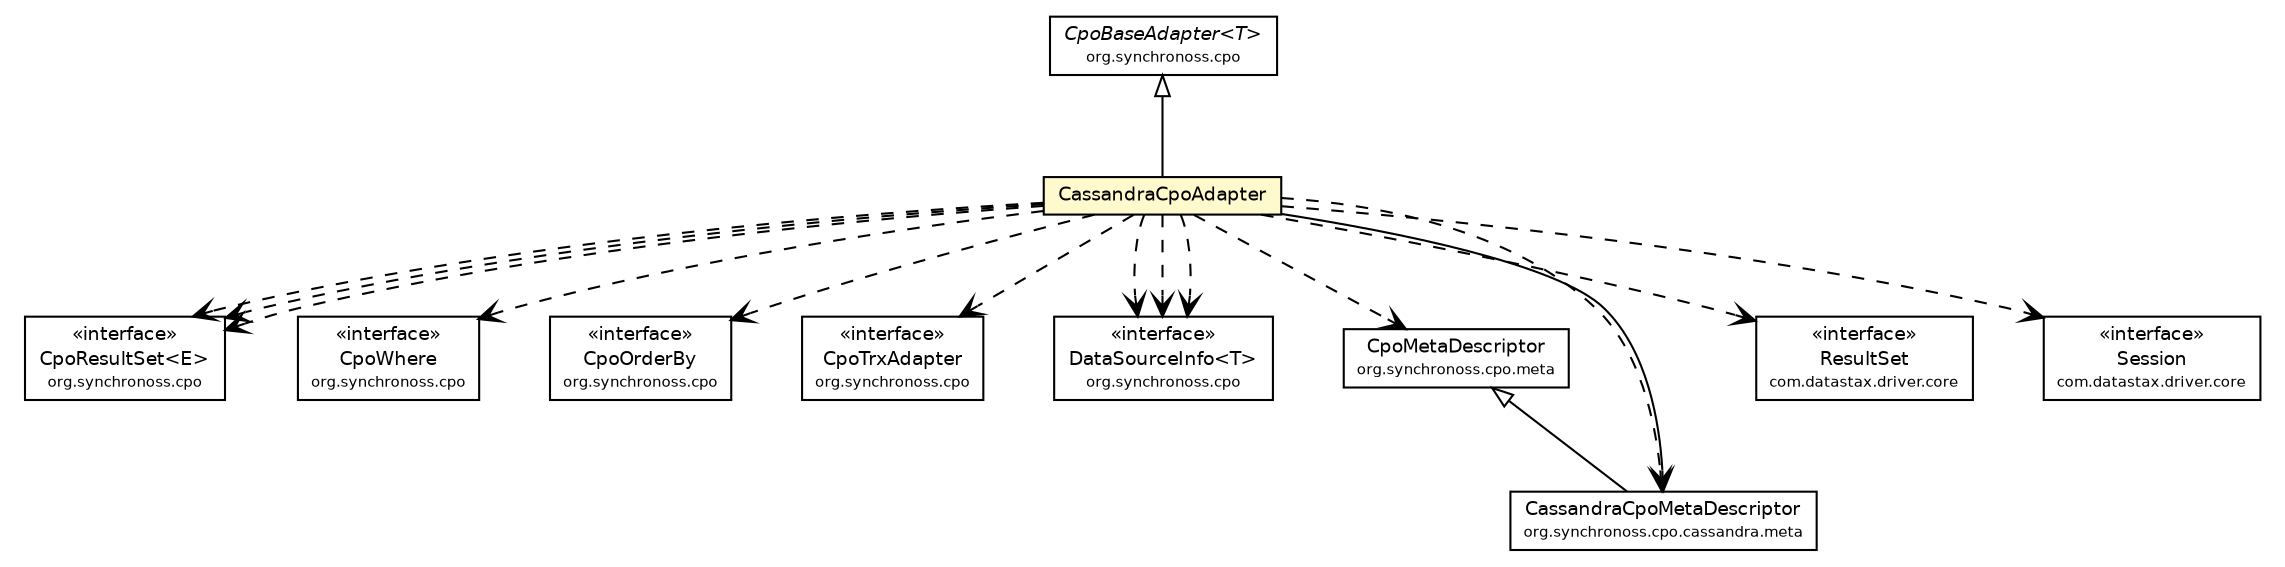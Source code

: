#!/usr/local/bin/dot
#
# Class diagram 
# Generated by UmlGraph version 4.6 (http://www.spinellis.gr/sw/umlgraph)
#

digraph G {
	edge [fontname="Helvetica",fontsize=10,labelfontname="Helvetica",labelfontsize=10];
	node [fontname="Helvetica",fontsize=10,shape=plaintext];
	// org.synchronoss.cpo.CpoResultSet<E>
	c44149 [label=<<table border="0" cellborder="1" cellspacing="0" cellpadding="2" port="p" href="../CpoResultSet.html">
		<tr><td><table border="0" cellspacing="0" cellpadding="1">
			<tr><td> &laquo;interface&raquo; </td></tr>
			<tr><td> CpoResultSet&lt;E&gt; </td></tr>
			<tr><td><font point-size="7.0"> org.synchronoss.cpo </font></td></tr>
		</table></td></tr>
		</table>>, fontname="Helvetica", fontcolor="black", fontsize=9.0];
	// org.synchronoss.cpo.CpoWhere
	c44150 [label=<<table border="0" cellborder="1" cellspacing="0" cellpadding="2" port="p" href="../CpoWhere.html">
		<tr><td><table border="0" cellspacing="0" cellpadding="1">
			<tr><td> &laquo;interface&raquo; </td></tr>
			<tr><td> CpoWhere </td></tr>
			<tr><td><font point-size="7.0"> org.synchronoss.cpo </font></td></tr>
		</table></td></tr>
		</table>>, fontname="Helvetica", fontcolor="black", fontsize=9.0];
	// org.synchronoss.cpo.CpoOrderBy
	c44155 [label=<<table border="0" cellborder="1" cellspacing="0" cellpadding="2" port="p" href="../CpoOrderBy.html">
		<tr><td><table border="0" cellspacing="0" cellpadding="1">
			<tr><td> &laquo;interface&raquo; </td></tr>
			<tr><td> CpoOrderBy </td></tr>
			<tr><td><font point-size="7.0"> org.synchronoss.cpo </font></td></tr>
		</table></td></tr>
		</table>>, fontname="Helvetica", fontcolor="black", fontsize=9.0];
	// org.synchronoss.cpo.CpoTrxAdapter
	c44161 [label=<<table border="0" cellborder="1" cellspacing="0" cellpadding="2" port="p" href="../CpoTrxAdapter.html">
		<tr><td><table border="0" cellspacing="0" cellpadding="1">
			<tr><td> &laquo;interface&raquo; </td></tr>
			<tr><td> CpoTrxAdapter </td></tr>
			<tr><td><font point-size="7.0"> org.synchronoss.cpo </font></td></tr>
		</table></td></tr>
		</table>>, fontname="Helvetica", fontcolor="black", fontsize=9.0];
	// org.synchronoss.cpo.DataSourceInfo<T>
	c44162 [label=<<table border="0" cellborder="1" cellspacing="0" cellpadding="2" port="p" href="../DataSourceInfo.html">
		<tr><td><table border="0" cellspacing="0" cellpadding="1">
			<tr><td> &laquo;interface&raquo; </td></tr>
			<tr><td> DataSourceInfo&lt;T&gt; </td></tr>
			<tr><td><font point-size="7.0"> org.synchronoss.cpo </font></td></tr>
		</table></td></tr>
		</table>>, fontname="Helvetica", fontcolor="black", fontsize=9.0];
	// org.synchronoss.cpo.CpoBaseAdapter<T>
	c44172 [label=<<table border="0" cellborder="1" cellspacing="0" cellpadding="2" port="p" href="../CpoBaseAdapter.html">
		<tr><td><table border="0" cellspacing="0" cellpadding="1">
			<tr><td><font face="Helvetica-Oblique"> CpoBaseAdapter&lt;T&gt; </font></td></tr>
			<tr><td><font point-size="7.0"> org.synchronoss.cpo </font></td></tr>
		</table></td></tr>
		</table>>, fontname="Helvetica", fontcolor="black", fontsize=9.0];
	// org.synchronoss.cpo.meta.CpoMetaDescriptor
	c44188 [label=<<table border="0" cellborder="1" cellspacing="0" cellpadding="2" port="p" href="../meta/CpoMetaDescriptor.html">
		<tr><td><table border="0" cellspacing="0" cellpadding="1">
			<tr><td> CpoMetaDescriptor </td></tr>
			<tr><td><font point-size="7.0"> org.synchronoss.cpo.meta </font></td></tr>
		</table></td></tr>
		</table>>, fontname="Helvetica", fontcolor="black", fontsize=9.0];
	// org.synchronoss.cpo.cassandra.CassandraCpoAdapter
	c44315 [label=<<table border="0" cellborder="1" cellspacing="0" cellpadding="2" port="p" bgcolor="lemonChiffon" href="./CassandraCpoAdapter.html">
		<tr><td><table border="0" cellspacing="0" cellpadding="1">
			<tr><td> CassandraCpoAdapter </td></tr>
		</table></td></tr>
		</table>>, fontname="Helvetica", fontcolor="black", fontsize=9.0];
	// org.synchronoss.cpo.cassandra.meta.CassandraCpoMetaDescriptor
	c44334 [label=<<table border="0" cellborder="1" cellspacing="0" cellpadding="2" port="p" href="./meta/CassandraCpoMetaDescriptor.html">
		<tr><td><table border="0" cellspacing="0" cellpadding="1">
			<tr><td> CassandraCpoMetaDescriptor </td></tr>
			<tr><td><font point-size="7.0"> org.synchronoss.cpo.cassandra.meta </font></td></tr>
		</table></td></tr>
		</table>>, fontname="Helvetica", fontcolor="black", fontsize=9.0];
	//org.synchronoss.cpo.cassandra.CassandraCpoAdapter extends org.synchronoss.cpo.CpoBaseAdapter<org.synchronoss.cpo.cassandra.ClusterDataSource>
	c44172:p -> c44315:p [dir=back,arrowtail=empty];
	//org.synchronoss.cpo.cassandra.meta.CassandraCpoMetaDescriptor extends org.synchronoss.cpo.meta.CpoMetaDescriptor
	c44188:p -> c44334:p [dir=back,arrowtail=empty];
	// org.synchronoss.cpo.cassandra.CassandraCpoAdapter NAVASSOC org.synchronoss.cpo.cassandra.meta.CassandraCpoMetaDescriptor
	c44315:p -> c44334:p [taillabel="", label="", headlabel="", fontname="Helvetica", fontcolor="black", fontsize=10.0, color="black", arrowhead=open];
	// org.synchronoss.cpo.cassandra.CassandraCpoAdapter DEPEND org.synchronoss.cpo.meta.CpoMetaDescriptor
	c44315:p -> c44188:p [taillabel="", label="", headlabel="", fontname="Helvetica", fontcolor="black", fontsize=10.0, color="black", arrowhead=open, style=dashed];
	// org.synchronoss.cpo.cassandra.CassandraCpoAdapter DEPEND org.synchronoss.cpo.cassandra.meta.CassandraCpoMetaDescriptor
	c44315:p -> c44334:p [taillabel="", label="", headlabel="", fontname="Helvetica", fontcolor="black", fontsize=10.0, color="black", arrowhead=open, style=dashed];
	// org.synchronoss.cpo.cassandra.CassandraCpoAdapter DEPEND org.synchronoss.cpo.DataSourceInfo<T>
	c44315:p -> c44162:p [taillabel="", label="", headlabel="", fontname="Helvetica", fontcolor="black", fontsize=10.0, color="black", arrowhead=open, style=dashed];
	// org.synchronoss.cpo.cassandra.CassandraCpoAdapter DEPEND com.datastax.driver.core.ResultSet
	c44315:p -> c44361:p [taillabel="", label="", headlabel="", fontname="Helvetica", fontcolor="black", fontsize=10.0, color="black", arrowhead=open, style=dashed];
	// org.synchronoss.cpo.cassandra.CassandraCpoAdapter DEPEND org.synchronoss.cpo.DataSourceInfo<T>
	c44315:p -> c44162:p [taillabel="", label="", headlabel="", fontname="Helvetica", fontcolor="black", fontsize=10.0, color="black", arrowhead=open, style=dashed];
	// org.synchronoss.cpo.cassandra.CassandraCpoAdapter DEPEND com.datastax.driver.core.Session
	c44315:p -> c44362:p [taillabel="", label="", headlabel="", fontname="Helvetica", fontcolor="black", fontsize=10.0, color="black", arrowhead=open, style=dashed];
	// org.synchronoss.cpo.cassandra.CassandraCpoAdapter DEPEND org.synchronoss.cpo.CpoWhere
	c44315:p -> c44150:p [taillabel="", label="", headlabel="", fontname="Helvetica", fontcolor="black", fontsize=10.0, color="black", arrowhead=open, style=dashed];
	// org.synchronoss.cpo.cassandra.CassandraCpoAdapter DEPEND org.synchronoss.cpo.DataSourceInfo<T>
	c44315:p -> c44162:p [taillabel="", label="", headlabel="", fontname="Helvetica", fontcolor="black", fontsize=10.0, color="black", arrowhead=open, style=dashed];
	// org.synchronoss.cpo.cassandra.CassandraCpoAdapter DEPEND org.synchronoss.cpo.CpoResultSet<E>
	c44315:p -> c44149:p [taillabel="", label="", headlabel="", fontname="Helvetica", fontcolor="black", fontsize=10.0, color="black", arrowhead=open, style=dashed];
	// org.synchronoss.cpo.cassandra.CassandraCpoAdapter DEPEND org.synchronoss.cpo.CpoResultSet<E>
	c44315:p -> c44149:p [taillabel="", label="", headlabel="", fontname="Helvetica", fontcolor="black", fontsize=10.0, color="black", arrowhead=open, style=dashed];
	// org.synchronoss.cpo.cassandra.CassandraCpoAdapter DEPEND org.synchronoss.cpo.CpoResultSet<E>
	c44315:p -> c44149:p [taillabel="", label="", headlabel="", fontname="Helvetica", fontcolor="black", fontsize=10.0, color="black", arrowhead=open, style=dashed];
	// org.synchronoss.cpo.cassandra.CassandraCpoAdapter DEPEND org.synchronoss.cpo.CpoOrderBy
	c44315:p -> c44155:p [taillabel="", label="", headlabel="", fontname="Helvetica", fontcolor="black", fontsize=10.0, color="black", arrowhead=open, style=dashed];
	// org.synchronoss.cpo.cassandra.CassandraCpoAdapter DEPEND org.synchronoss.cpo.CpoTrxAdapter
	c44315:p -> c44161:p [taillabel="", label="", headlabel="", fontname="Helvetica", fontcolor="black", fontsize=10.0, color="black", arrowhead=open, style=dashed];
	// com.datastax.driver.core.Session
	c44362 [label=<<table border="0" cellborder="1" cellspacing="0" cellpadding="2" port="p" href="http://java.sun.com/j2se/1.4.2/docs/api/com/datastax/driver/core/Session.html">
		<tr><td><table border="0" cellspacing="0" cellpadding="1">
			<tr><td> &laquo;interface&raquo; </td></tr>
			<tr><td> Session </td></tr>
			<tr><td><font point-size="7.0"> com.datastax.driver.core </font></td></tr>
		</table></td></tr>
		</table>>, fontname="Helvetica", fontcolor="black", fontsize=9.0];
	// com.datastax.driver.core.ResultSet
	c44361 [label=<<table border="0" cellborder="1" cellspacing="0" cellpadding="2" port="p" href="http://java.sun.com/j2se/1.4.2/docs/api/com/datastax/driver/core/ResultSet.html">
		<tr><td><table border="0" cellspacing="0" cellpadding="1">
			<tr><td> &laquo;interface&raquo; </td></tr>
			<tr><td> ResultSet </td></tr>
			<tr><td><font point-size="7.0"> com.datastax.driver.core </font></td></tr>
		</table></td></tr>
		</table>>, fontname="Helvetica", fontcolor="black", fontsize=9.0];
}

